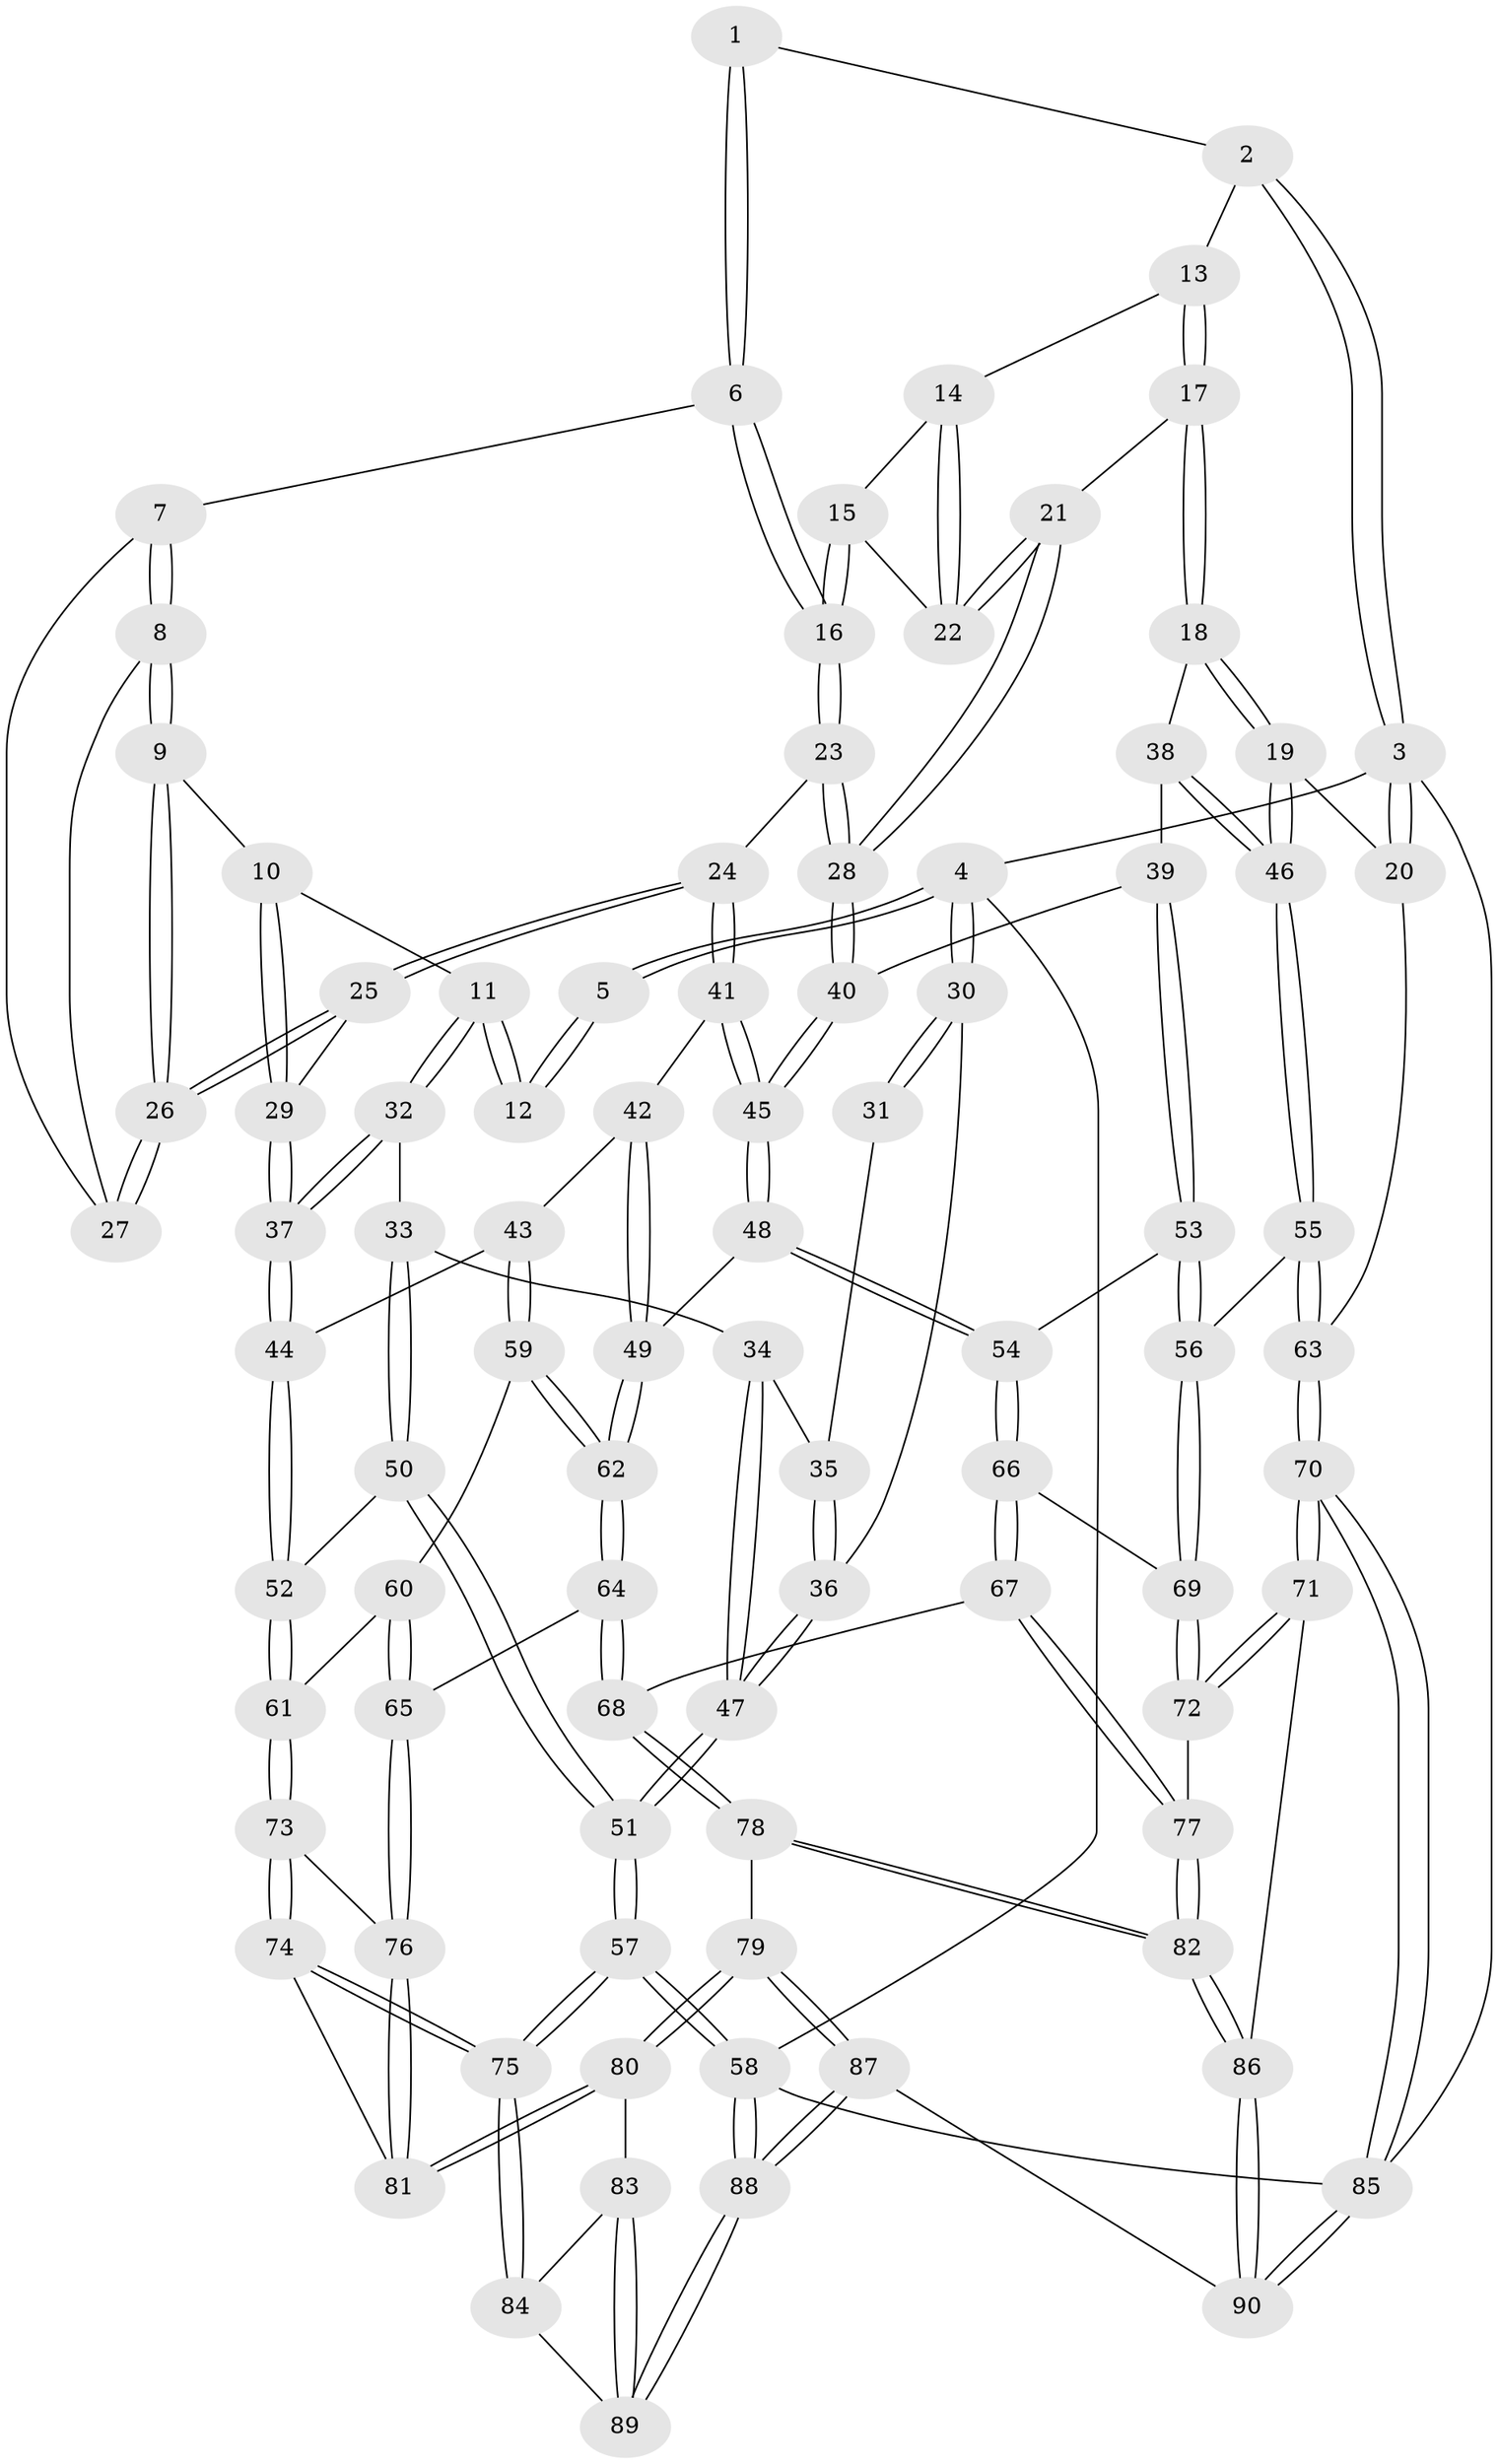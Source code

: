 // Generated by graph-tools (version 1.1) at 2025/27/03/15/25 16:27:56]
// undirected, 90 vertices, 222 edges
graph export_dot {
graph [start="1"]
  node [color=gray90,style=filled];
  1 [pos="+0.5213040648875256+0"];
  2 [pos="+0.6811913420411195+0"];
  3 [pos="+1+0"];
  4 [pos="+0+0"];
  5 [pos="+0.038564711788426055+0"];
  6 [pos="+0.46284896914640894+0"];
  7 [pos="+0.44731920155018495+0"];
  8 [pos="+0.3034501736314744+0.11973568371953544"];
  9 [pos="+0.29812215833092587+0.12360437532937571"];
  10 [pos="+0.26824102189534127+0.1394121747642747"];
  11 [pos="+0.22495814627278965+0.15425247870394593"];
  12 [pos="+0.21292924100737698+0.14688549003537787"];
  13 [pos="+0.7055308227153464+0"];
  14 [pos="+0.6373034673182015+0.05758547788787814"];
  15 [pos="+0.5967561757866993+0.13285235508730042"];
  16 [pos="+0.5451090676162298+0.1722608545169879"];
  17 [pos="+0.8265610653301518+0.13120619601336939"];
  18 [pos="+1+0.21369654353567138"];
  19 [pos="+1+0.19830025442035745"];
  20 [pos="+1+0.18450087169218346"];
  21 [pos="+0.7197560318588194+0.22214979949433142"];
  22 [pos="+0.6548032546436172+0.15575683773798368"];
  23 [pos="+0.5350661177168713+0.23407133068556338"];
  24 [pos="+0.501367560371248+0.24695525966901336"];
  25 [pos="+0.49701199078475294+0.24689364641113604"];
  26 [pos="+0.4859567653824429+0.23331864650648396"];
  27 [pos="+0.4471567638879903+0.16274784912388948"];
  28 [pos="+0.6716318168381789+0.28765039507375045"];
  29 [pos="+0.45375974916423906+0.26752565714548665"];
  30 [pos="+0+0.12369238355591405"];
  31 [pos="+0.1314573879409319+0.1677880945452804"];
  32 [pos="+0.25000948812959367+0.2948835023036357"];
  33 [pos="+0.09650236902831709+0.3743045300826094"];
  34 [pos="+0.07638452845485154+0.35288776474544853"];
  35 [pos="+0.07678671026430517+0.27503055754913047"];
  36 [pos="+0+0.14132290329967412"];
  37 [pos="+0.32488287159228435+0.374434485828206"];
  38 [pos="+0.9718545775565908+0.26201080930339804"];
  39 [pos="+0.8058835025376901+0.39811695942259706"];
  40 [pos="+0.6777538645593482+0.31640807272472293"];
  41 [pos="+0.5136734301844358+0.3841379412390581"];
  42 [pos="+0.47739415104933686+0.4104452336345873"];
  43 [pos="+0.333011235727595+0.3940931633307498"];
  44 [pos="+0.32772820167230327+0.38900210270964036"];
  45 [pos="+0.6198662335542053+0.41525193762524854"];
  46 [pos="+0.9269960260573302+0.5276229998114196"];
  47 [pos="+0+0.23706861594035966"];
  48 [pos="+0.6167074379550236+0.5199027663269753"];
  49 [pos="+0.5282125497660798+0.5444631040696768"];
  50 [pos="+0.08155451904963604+0.49735187626200494"];
  51 [pos="+0+0.49821978323383076"];
  52 [pos="+0.1491356507586304+0.5602089471620636"];
  53 [pos="+0.8213451612436026+0.5375900242373713"];
  54 [pos="+0.641501257819941+0.5359921561870336"];
  55 [pos="+0.9210556338789713+0.5508783911578956"];
  56 [pos="+0.8346314827354944+0.5499389774321608"];
  57 [pos="+0+0.9812005355321358"];
  58 [pos="+0+1"];
  59 [pos="+0.36605123016543184+0.4690960675518028"];
  60 [pos="+0.3140019472247541+0.5496782715048673"];
  61 [pos="+0.1606811582842065+0.6060682812964429"];
  62 [pos="+0.4615362660214085+0.5922214759806261"];
  63 [pos="+1+0.6627404124910512"];
  64 [pos="+0.43045793048698106+0.6844253439578372"];
  65 [pos="+0.42366895957027056+0.6852017065315616"];
  66 [pos="+0.6502525363970586+0.7102375942417866"];
  67 [pos="+0.5786592548008226+0.7891717869044044"];
  68 [pos="+0.5229355691493659+0.7875632529626498"];
  69 [pos="+0.7986524072901633+0.6903288481047997"];
  70 [pos="+1+1"];
  71 [pos="+1+0.8963796437847653"];
  72 [pos="+0.8516065096608386+0.7967409170300869"];
  73 [pos="+0.16191909324878787+0.617745489489966"];
  74 [pos="+0.009775654051425975+0.7693871711386626"];
  75 [pos="+0+0.9413797908347968"];
  76 [pos="+0.2965869981396052+0.7114456348656605"];
  77 [pos="+0.6593944627633599+0.8621307933977245"];
  78 [pos="+0.4519445219643276+0.9225879414250266"];
  79 [pos="+0.4485700286934663+0.9282896755230688"];
  80 [pos="+0.26259715208782064+0.8721552374624051"];
  81 [pos="+0.25988621954957586+0.8423976614383232"];
  82 [pos="+0.6844738871165548+0.9673933961952009"];
  83 [pos="+0.2616697624408972+0.8735987964295038"];
  84 [pos="+0.08245647937284213+0.9222779323935069"];
  85 [pos="+1+1"];
  86 [pos="+0.6845233577406498+0.9675598151366093"];
  87 [pos="+0.46245802635427524+1"];
  88 [pos="+0.27777381414753505+1"];
  89 [pos="+0.24747414551129435+1"];
  90 [pos="+0.6280191314091152+1"];
  1 -- 2;
  1 -- 6;
  1 -- 6;
  2 -- 3;
  2 -- 3;
  2 -- 13;
  3 -- 4;
  3 -- 20;
  3 -- 20;
  3 -- 85;
  4 -- 5;
  4 -- 5;
  4 -- 30;
  4 -- 30;
  4 -- 58;
  5 -- 12;
  5 -- 12;
  6 -- 7;
  6 -- 16;
  6 -- 16;
  7 -- 8;
  7 -- 8;
  7 -- 27;
  8 -- 9;
  8 -- 9;
  8 -- 27;
  9 -- 10;
  9 -- 26;
  9 -- 26;
  10 -- 11;
  10 -- 29;
  10 -- 29;
  11 -- 12;
  11 -- 12;
  11 -- 32;
  11 -- 32;
  13 -- 14;
  13 -- 17;
  13 -- 17;
  14 -- 15;
  14 -- 22;
  14 -- 22;
  15 -- 16;
  15 -- 16;
  15 -- 22;
  16 -- 23;
  16 -- 23;
  17 -- 18;
  17 -- 18;
  17 -- 21;
  18 -- 19;
  18 -- 19;
  18 -- 38;
  19 -- 20;
  19 -- 46;
  19 -- 46;
  20 -- 63;
  21 -- 22;
  21 -- 22;
  21 -- 28;
  21 -- 28;
  23 -- 24;
  23 -- 28;
  23 -- 28;
  24 -- 25;
  24 -- 25;
  24 -- 41;
  24 -- 41;
  25 -- 26;
  25 -- 26;
  25 -- 29;
  26 -- 27;
  26 -- 27;
  28 -- 40;
  28 -- 40;
  29 -- 37;
  29 -- 37;
  30 -- 31;
  30 -- 31;
  30 -- 36;
  31 -- 35;
  32 -- 33;
  32 -- 37;
  32 -- 37;
  33 -- 34;
  33 -- 50;
  33 -- 50;
  34 -- 35;
  34 -- 47;
  34 -- 47;
  35 -- 36;
  35 -- 36;
  36 -- 47;
  36 -- 47;
  37 -- 44;
  37 -- 44;
  38 -- 39;
  38 -- 46;
  38 -- 46;
  39 -- 40;
  39 -- 53;
  39 -- 53;
  40 -- 45;
  40 -- 45;
  41 -- 42;
  41 -- 45;
  41 -- 45;
  42 -- 43;
  42 -- 49;
  42 -- 49;
  43 -- 44;
  43 -- 59;
  43 -- 59;
  44 -- 52;
  44 -- 52;
  45 -- 48;
  45 -- 48;
  46 -- 55;
  46 -- 55;
  47 -- 51;
  47 -- 51;
  48 -- 49;
  48 -- 54;
  48 -- 54;
  49 -- 62;
  49 -- 62;
  50 -- 51;
  50 -- 51;
  50 -- 52;
  51 -- 57;
  51 -- 57;
  52 -- 61;
  52 -- 61;
  53 -- 54;
  53 -- 56;
  53 -- 56;
  54 -- 66;
  54 -- 66;
  55 -- 56;
  55 -- 63;
  55 -- 63;
  56 -- 69;
  56 -- 69;
  57 -- 58;
  57 -- 58;
  57 -- 75;
  57 -- 75;
  58 -- 88;
  58 -- 88;
  58 -- 85;
  59 -- 60;
  59 -- 62;
  59 -- 62;
  60 -- 61;
  60 -- 65;
  60 -- 65;
  61 -- 73;
  61 -- 73;
  62 -- 64;
  62 -- 64;
  63 -- 70;
  63 -- 70;
  64 -- 65;
  64 -- 68;
  64 -- 68;
  65 -- 76;
  65 -- 76;
  66 -- 67;
  66 -- 67;
  66 -- 69;
  67 -- 68;
  67 -- 77;
  67 -- 77;
  68 -- 78;
  68 -- 78;
  69 -- 72;
  69 -- 72;
  70 -- 71;
  70 -- 71;
  70 -- 85;
  70 -- 85;
  71 -- 72;
  71 -- 72;
  71 -- 86;
  72 -- 77;
  73 -- 74;
  73 -- 74;
  73 -- 76;
  74 -- 75;
  74 -- 75;
  74 -- 81;
  75 -- 84;
  75 -- 84;
  76 -- 81;
  76 -- 81;
  77 -- 82;
  77 -- 82;
  78 -- 79;
  78 -- 82;
  78 -- 82;
  79 -- 80;
  79 -- 80;
  79 -- 87;
  79 -- 87;
  80 -- 81;
  80 -- 81;
  80 -- 83;
  82 -- 86;
  82 -- 86;
  83 -- 84;
  83 -- 89;
  83 -- 89;
  84 -- 89;
  85 -- 90;
  85 -- 90;
  86 -- 90;
  86 -- 90;
  87 -- 88;
  87 -- 88;
  87 -- 90;
  88 -- 89;
  88 -- 89;
}
